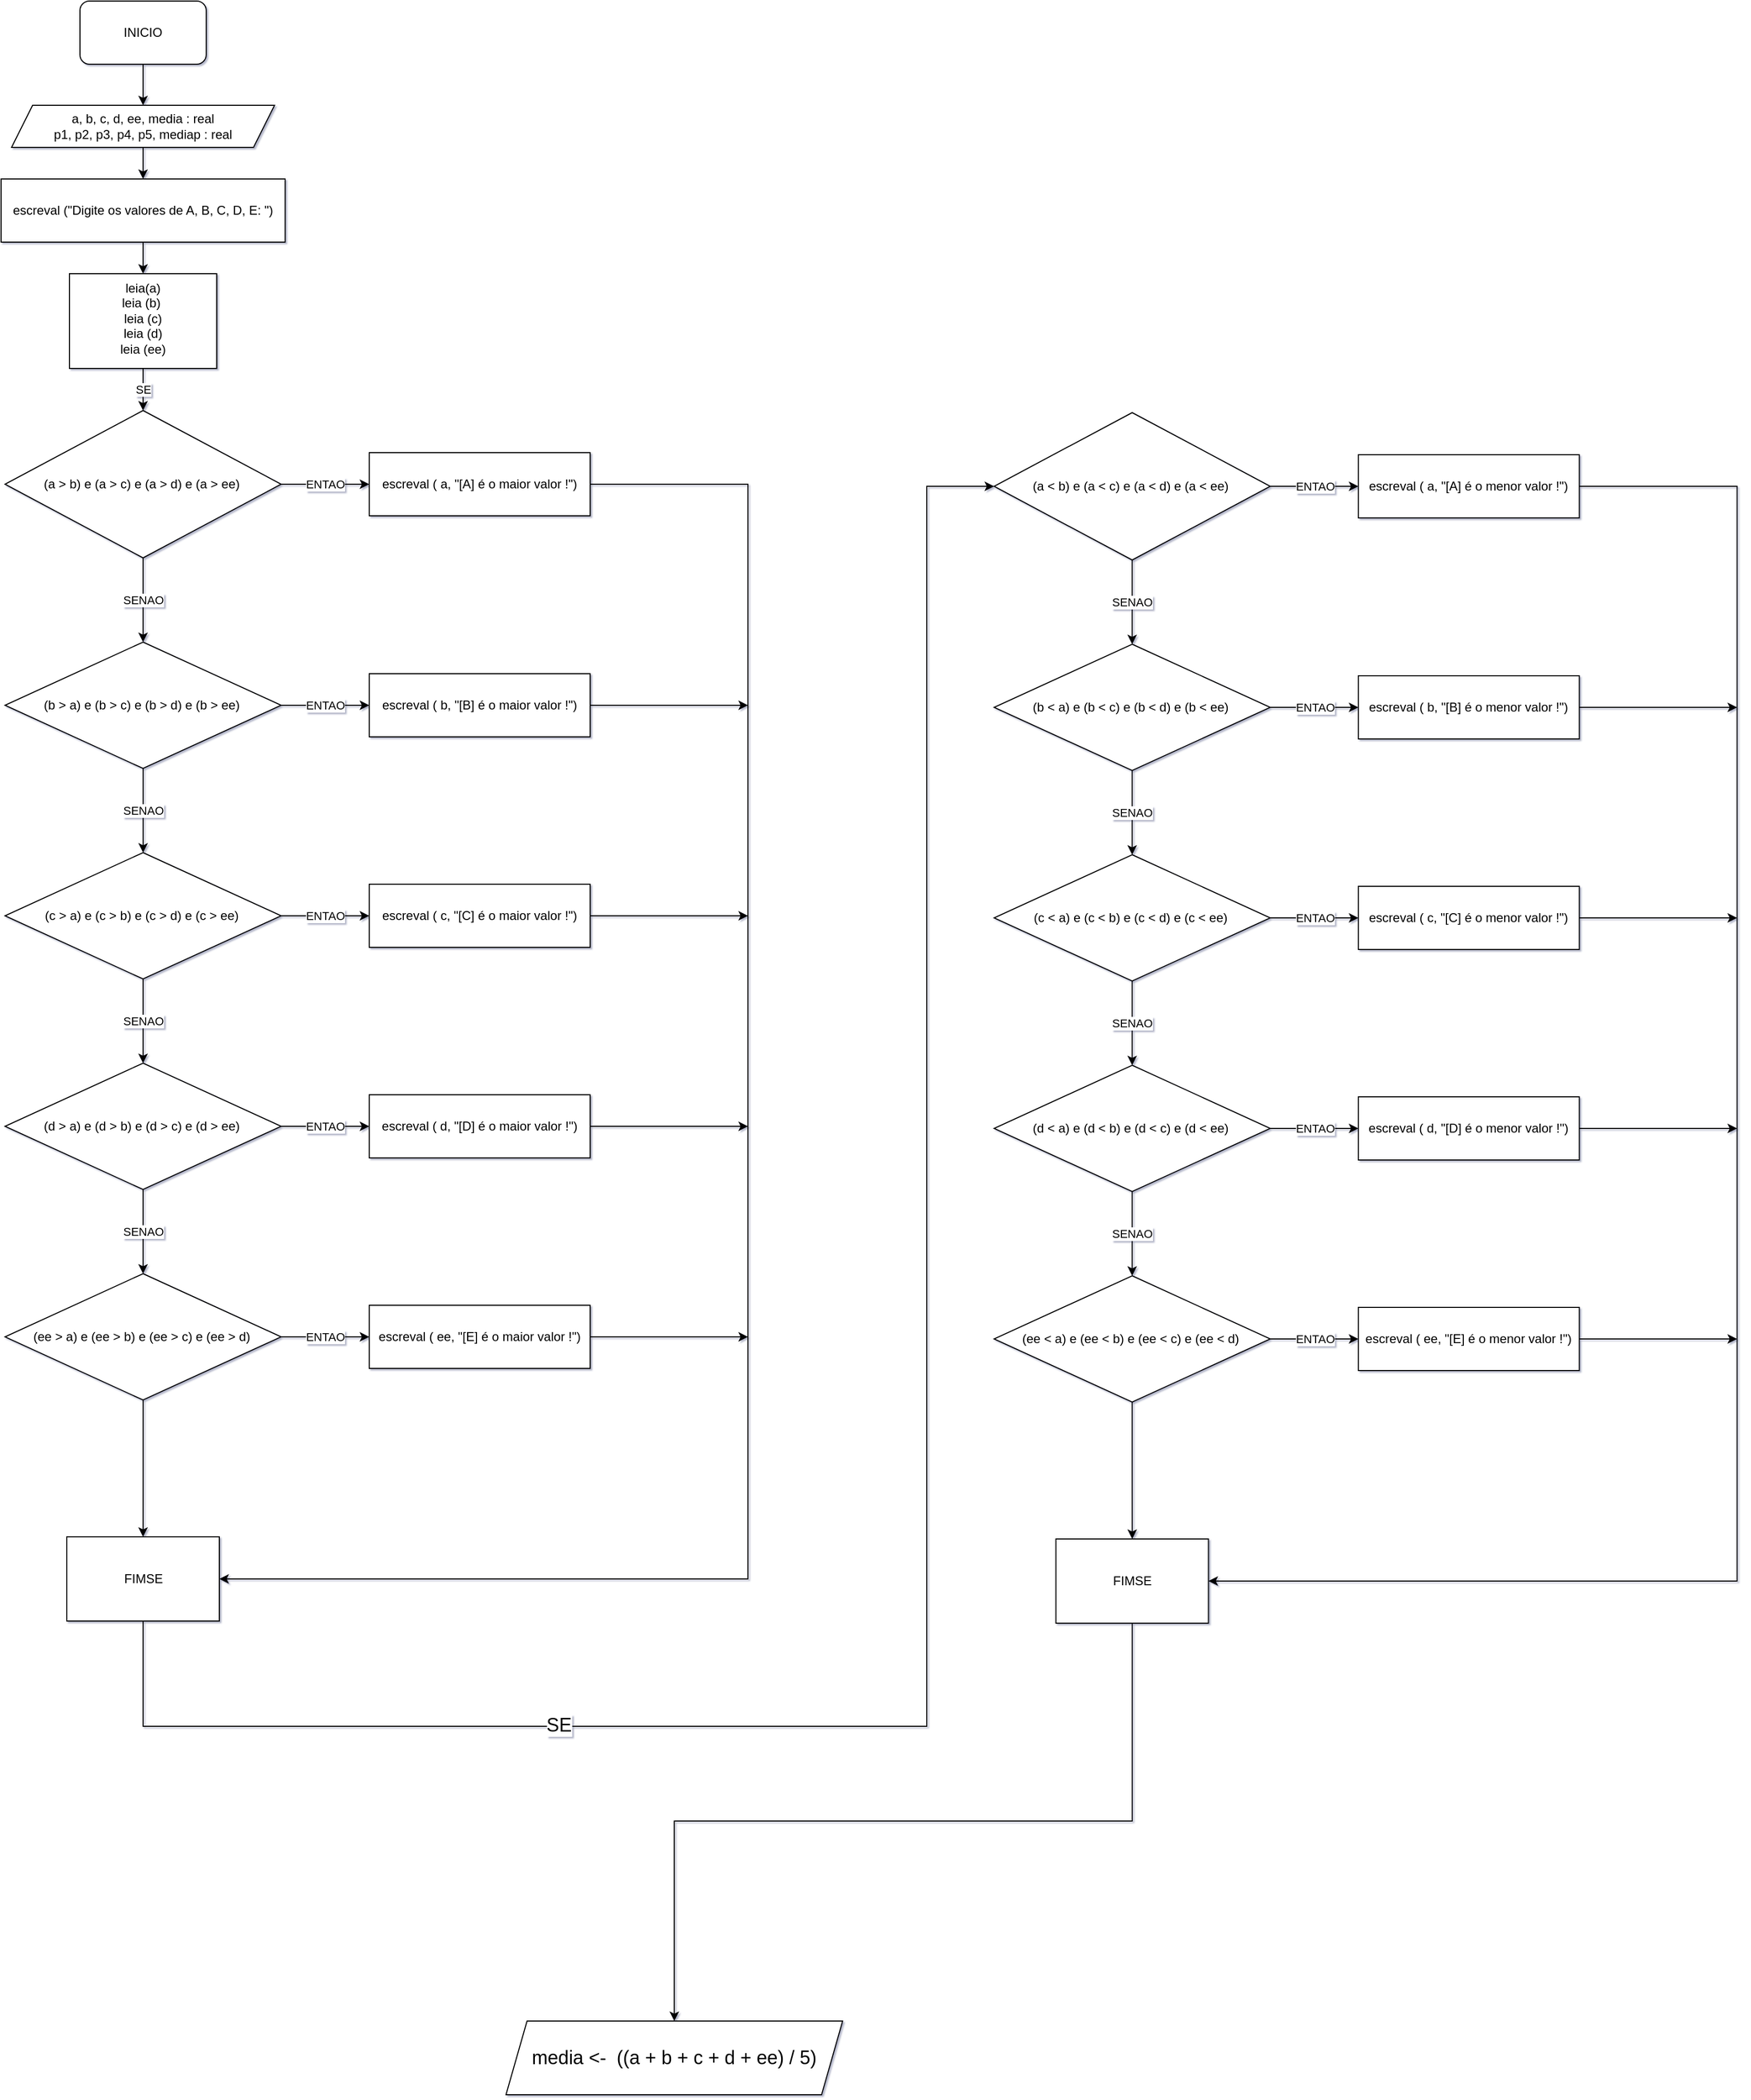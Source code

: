 <mxfile version="17.4.6" type="github">
  <diagram id="C1GwBR_1Mfds9AIb3B47" name="Page-1">
    <mxGraphModel dx="1287" dy="1720" grid="1" gridSize="10" guides="1" tooltips="1" connect="1" arrows="1" fold="1" page="1" pageScale="1" pageWidth="827" pageHeight="1169" math="0" shadow="1">
      <root>
        <mxCell id="0" />
        <mxCell id="1" parent="0" />
        <mxCell id="wlNKsaclVOWKdWXeDJX6-1" style="edgeStyle=orthogonalEdgeStyle;rounded=0;orthogonalLoop=1;jettySize=auto;html=1;entryX=0.5;entryY=0;entryDx=0;entryDy=0;" edge="1" parent="1" source="Dxz6Nne_oAzbHLxYzCuJ-1" target="Dxz6Nne_oAzbHLxYzCuJ-2">
          <mxGeometry relative="1" as="geometry" />
        </mxCell>
        <mxCell id="Dxz6Nne_oAzbHLxYzCuJ-1" value="INICIO" style="rounded=1;whiteSpace=wrap;html=1;" parent="1" vertex="1">
          <mxGeometry x="205" y="-1169" width="120" height="60" as="geometry" />
        </mxCell>
        <mxCell id="wlNKsaclVOWKdWXeDJX6-2" style="edgeStyle=orthogonalEdgeStyle;rounded=0;orthogonalLoop=1;jettySize=auto;html=1;entryX=0.5;entryY=0;entryDx=0;entryDy=0;" edge="1" parent="1" source="Dxz6Nne_oAzbHLxYzCuJ-2" target="Dxz6Nne_oAzbHLxYzCuJ-3">
          <mxGeometry relative="1" as="geometry" />
        </mxCell>
        <mxCell id="Dxz6Nne_oAzbHLxYzCuJ-2" value="a, b, c, d, ee, media : real&lt;br&gt;p1, p2, p3, p4, p5, mediap : real" style="shape=parallelogram;perimeter=parallelogramPerimeter;whiteSpace=wrap;html=1;fixedSize=1;" parent="1" vertex="1">
          <mxGeometry x="140" y="-1070" width="250" height="40" as="geometry" />
        </mxCell>
        <mxCell id="wlNKsaclVOWKdWXeDJX6-3" style="edgeStyle=orthogonalEdgeStyle;rounded=0;orthogonalLoop=1;jettySize=auto;html=1;exitX=0.5;exitY=1;exitDx=0;exitDy=0;entryX=0.5;entryY=0;entryDx=0;entryDy=0;" edge="1" parent="1" source="Dxz6Nne_oAzbHLxYzCuJ-3" target="Dxz6Nne_oAzbHLxYzCuJ-4">
          <mxGeometry relative="1" as="geometry" />
        </mxCell>
        <mxCell id="Dxz6Nne_oAzbHLxYzCuJ-3" value="escreval (&quot;Digite os valores de A, B, C, D, E: &quot;)" style="rounded=0;whiteSpace=wrap;html=1;" parent="1" vertex="1">
          <mxGeometry x="130" y="-1000" width="270" height="60" as="geometry" />
        </mxCell>
        <mxCell id="wlNKsaclVOWKdWXeDJX6-5" value="SE" style="edgeStyle=orthogonalEdgeStyle;rounded=0;orthogonalLoop=1;jettySize=auto;html=1;exitX=0.5;exitY=1;exitDx=0;exitDy=0;entryX=0.5;entryY=0;entryDx=0;entryDy=0;" edge="1" parent="1" source="Dxz6Nne_oAzbHLxYzCuJ-4" target="Dxz6Nne_oAzbHLxYzCuJ-5">
          <mxGeometry relative="1" as="geometry" />
        </mxCell>
        <mxCell id="Dxz6Nne_oAzbHLxYzCuJ-4" value="leia(a)&lt;br&gt;leia (b)&amp;nbsp;&lt;br&gt;leia (c)&lt;br&gt;leia (d)&lt;br&gt;leia (ee)&lt;br&gt;&lt;br&gt;" style="rounded=0;whiteSpace=wrap;html=1;align=center;verticalAlign=top;" parent="1" vertex="1">
          <mxGeometry x="195" y="-910" width="140" height="90" as="geometry" />
        </mxCell>
        <mxCell id="wlNKsaclVOWKdWXeDJX6-6" value="SENAO" style="edgeStyle=orthogonalEdgeStyle;rounded=0;orthogonalLoop=1;jettySize=auto;html=1;exitX=0.5;exitY=1;exitDx=0;exitDy=0;entryX=0.5;entryY=0;entryDx=0;entryDy=0;" edge="1" parent="1" source="Dxz6Nne_oAzbHLxYzCuJ-5" target="Dxz6Nne_oAzbHLxYzCuJ-8">
          <mxGeometry relative="1" as="geometry" />
        </mxCell>
        <mxCell id="wlNKsaclVOWKdWXeDJX6-10" value="ENTAO" style="edgeStyle=orthogonalEdgeStyle;rounded=0;orthogonalLoop=1;jettySize=auto;html=1;entryX=0;entryY=0.5;entryDx=0;entryDy=0;" edge="1" parent="1" source="Dxz6Nne_oAzbHLxYzCuJ-5" target="Dxz6Nne_oAzbHLxYzCuJ-7">
          <mxGeometry relative="1" as="geometry">
            <Array as="points">
              <mxPoint x="440" y="-710" />
              <mxPoint x="440" y="-710" />
            </Array>
          </mxGeometry>
        </mxCell>
        <mxCell id="Dxz6Nne_oAzbHLxYzCuJ-5" value="(a &amp;gt; b) e (a &amp;gt; c) e (a &amp;gt; d) e (a &amp;gt; ee)&amp;nbsp;" style="rhombus;whiteSpace=wrap;html=1;" parent="1" vertex="1">
          <mxGeometry x="133.75" y="-780" width="262.5" height="140" as="geometry" />
        </mxCell>
        <mxCell id="wlNKsaclVOWKdWXeDJX6-17" style="edgeStyle=orthogonalEdgeStyle;rounded=0;orthogonalLoop=1;jettySize=auto;html=1;entryX=1;entryY=0.5;entryDx=0;entryDy=0;" edge="1" parent="1" source="Dxz6Nne_oAzbHLxYzCuJ-7" target="wlNKsaclVOWKdWXeDJX6-23">
          <mxGeometry relative="1" as="geometry">
            <mxPoint x="830" y="320" as="targetPoint" />
            <Array as="points">
              <mxPoint x="840" y="-710" />
              <mxPoint x="840" y="330" />
            </Array>
          </mxGeometry>
        </mxCell>
        <mxCell id="Dxz6Nne_oAzbHLxYzCuJ-7" value="escreval ( a, &quot;[A] é o maior valor !&quot;)" style="rounded=0;whiteSpace=wrap;html=1;" parent="1" vertex="1">
          <mxGeometry x="480" y="-740" width="210" height="60" as="geometry" />
        </mxCell>
        <mxCell id="wlNKsaclVOWKdWXeDJX6-12" value="SENAO" style="edgeStyle=orthogonalEdgeStyle;rounded=0;orthogonalLoop=1;jettySize=auto;html=1;" edge="1" parent="1" source="Dxz6Nne_oAzbHLxYzCuJ-8" target="Dxz6Nne_oAzbHLxYzCuJ-10">
          <mxGeometry relative="1" as="geometry">
            <Array as="points">
              <mxPoint x="265" y="-400" />
              <mxPoint x="265" y="-400" />
            </Array>
          </mxGeometry>
        </mxCell>
        <mxCell id="wlNKsaclVOWKdWXeDJX6-13" value="ENTAO" style="edgeStyle=orthogonalEdgeStyle;rounded=0;orthogonalLoop=1;jettySize=auto;html=1;" edge="1" parent="1" source="Dxz6Nne_oAzbHLxYzCuJ-8" target="Dxz6Nne_oAzbHLxYzCuJ-9">
          <mxGeometry relative="1" as="geometry">
            <Array as="points">
              <mxPoint x="440" y="-500" />
              <mxPoint x="440" y="-500" />
            </Array>
          </mxGeometry>
        </mxCell>
        <mxCell id="Dxz6Nne_oAzbHLxYzCuJ-8" value="(b &amp;gt; a) e (b &amp;gt; c) e (b &amp;gt; d) e (b &amp;gt; ee)&amp;nbsp;" style="rhombus;whiteSpace=wrap;html=1;" parent="1" vertex="1">
          <mxGeometry x="133.75" y="-560" width="262.5" height="120" as="geometry" />
        </mxCell>
        <mxCell id="wlNKsaclVOWKdWXeDJX6-18" style="edgeStyle=orthogonalEdgeStyle;rounded=0;orthogonalLoop=1;jettySize=auto;html=1;" edge="1" parent="1" source="Dxz6Nne_oAzbHLxYzCuJ-9">
          <mxGeometry relative="1" as="geometry">
            <mxPoint x="840" y="-500" as="targetPoint" />
          </mxGeometry>
        </mxCell>
        <mxCell id="Dxz6Nne_oAzbHLxYzCuJ-9" value="escreval ( b, &quot;[B] é o maior valor !&quot;)" style="rounded=0;whiteSpace=wrap;html=1;" parent="1" vertex="1">
          <mxGeometry x="480" y="-530" width="210" height="60" as="geometry" />
        </mxCell>
        <mxCell id="wlNKsaclVOWKdWXeDJX6-8" value="SENAO" style="edgeStyle=orthogonalEdgeStyle;rounded=0;orthogonalLoop=1;jettySize=auto;html=1;exitX=0.5;exitY=1;exitDx=0;exitDy=0;entryX=0.5;entryY=0;entryDx=0;entryDy=0;" edge="1" parent="1" source="Dxz6Nne_oAzbHLxYzCuJ-10" target="Dxz6Nne_oAzbHLxYzCuJ-12">
          <mxGeometry relative="1" as="geometry" />
        </mxCell>
        <mxCell id="wlNKsaclVOWKdWXeDJX6-14" value="ENTAO" style="edgeStyle=orthogonalEdgeStyle;rounded=0;orthogonalLoop=1;jettySize=auto;html=1;entryX=0;entryY=0.5;entryDx=0;entryDy=0;" edge="1" parent="1" source="Dxz6Nne_oAzbHLxYzCuJ-10" target="Dxz6Nne_oAzbHLxYzCuJ-11">
          <mxGeometry relative="1" as="geometry">
            <Array as="points">
              <mxPoint x="440" y="-300" />
              <mxPoint x="440" y="-300" />
            </Array>
          </mxGeometry>
        </mxCell>
        <mxCell id="Dxz6Nne_oAzbHLxYzCuJ-10" value="(c &amp;gt; a) e (c &amp;gt; b) e (c &amp;gt; d) e (c &amp;gt; ee)&amp;nbsp;" style="rhombus;whiteSpace=wrap;html=1;" parent="1" vertex="1">
          <mxGeometry x="133.75" y="-360" width="262.5" height="120" as="geometry" />
        </mxCell>
        <mxCell id="wlNKsaclVOWKdWXeDJX6-19" style="edgeStyle=orthogonalEdgeStyle;rounded=0;orthogonalLoop=1;jettySize=auto;html=1;exitX=1;exitY=0.5;exitDx=0;exitDy=0;" edge="1" parent="1" source="Dxz6Nne_oAzbHLxYzCuJ-11">
          <mxGeometry relative="1" as="geometry">
            <mxPoint x="840" y="-300" as="targetPoint" />
          </mxGeometry>
        </mxCell>
        <mxCell id="Dxz6Nne_oAzbHLxYzCuJ-11" value="escreval ( c, &quot;[C] é o maior valor !&quot;)" style="rounded=0;whiteSpace=wrap;html=1;" parent="1" vertex="1">
          <mxGeometry x="480" y="-330" width="210" height="60" as="geometry" />
        </mxCell>
        <mxCell id="wlNKsaclVOWKdWXeDJX6-9" value="SENAO" style="edgeStyle=orthogonalEdgeStyle;rounded=0;orthogonalLoop=1;jettySize=auto;html=1;exitX=0.5;exitY=1;exitDx=0;exitDy=0;entryX=0.5;entryY=0;entryDx=0;entryDy=0;" edge="1" parent="1" source="Dxz6Nne_oAzbHLxYzCuJ-12" target="Dxz6Nne_oAzbHLxYzCuJ-207">
          <mxGeometry relative="1" as="geometry" />
        </mxCell>
        <mxCell id="wlNKsaclVOWKdWXeDJX6-15" value="ENTAO" style="edgeStyle=orthogonalEdgeStyle;rounded=0;orthogonalLoop=1;jettySize=auto;html=1;entryX=0;entryY=0.5;entryDx=0;entryDy=0;" edge="1" parent="1" source="Dxz6Nne_oAzbHLxYzCuJ-12" target="Dxz6Nne_oAzbHLxYzCuJ-13">
          <mxGeometry relative="1" as="geometry">
            <Array as="points">
              <mxPoint x="440" y="-100" />
              <mxPoint x="440" y="-100" />
            </Array>
          </mxGeometry>
        </mxCell>
        <mxCell id="Dxz6Nne_oAzbHLxYzCuJ-12" value="(d &amp;gt; a) e (d &amp;gt; b) e (d &amp;gt; c) e (d &amp;gt; ee)&amp;nbsp;" style="rhombus;whiteSpace=wrap;html=1;" parent="1" vertex="1">
          <mxGeometry x="133.75" y="-160" width="262.5" height="120" as="geometry" />
        </mxCell>
        <mxCell id="wlNKsaclVOWKdWXeDJX6-20" style="edgeStyle=orthogonalEdgeStyle;rounded=0;orthogonalLoop=1;jettySize=auto;html=1;" edge="1" parent="1" source="Dxz6Nne_oAzbHLxYzCuJ-13">
          <mxGeometry relative="1" as="geometry">
            <mxPoint x="840" y="-100" as="targetPoint" />
          </mxGeometry>
        </mxCell>
        <mxCell id="Dxz6Nne_oAzbHLxYzCuJ-13" value="escreval ( d, &quot;[D] é o maior valor !&quot;)" style="rounded=0;whiteSpace=wrap;html=1;" parent="1" vertex="1">
          <mxGeometry x="480" y="-130" width="210" height="60" as="geometry" />
        </mxCell>
        <mxCell id="wlNKsaclVOWKdWXeDJX6-16" value="ENTAO" style="edgeStyle=orthogonalEdgeStyle;rounded=0;orthogonalLoop=1;jettySize=auto;html=1;entryX=0;entryY=0.5;entryDx=0;entryDy=0;" edge="1" parent="1" source="Dxz6Nne_oAzbHLxYzCuJ-207" target="Dxz6Nne_oAzbHLxYzCuJ-208">
          <mxGeometry relative="1" as="geometry" />
        </mxCell>
        <mxCell id="wlNKsaclVOWKdWXeDJX6-24" style="edgeStyle=orthogonalEdgeStyle;rounded=0;orthogonalLoop=1;jettySize=auto;html=1;" edge="1" parent="1" source="Dxz6Nne_oAzbHLxYzCuJ-207" target="wlNKsaclVOWKdWXeDJX6-23">
          <mxGeometry relative="1" as="geometry" />
        </mxCell>
        <mxCell id="Dxz6Nne_oAzbHLxYzCuJ-207" value="(ee &amp;gt; a) e (ee &amp;gt; b) e (ee &amp;gt; c) e (ee &amp;gt; d)&amp;nbsp;" style="rhombus;whiteSpace=wrap;html=1;" parent="1" vertex="1">
          <mxGeometry x="133.75" y="40" width="262.5" height="120" as="geometry" />
        </mxCell>
        <mxCell id="wlNKsaclVOWKdWXeDJX6-21" style="edgeStyle=orthogonalEdgeStyle;rounded=0;orthogonalLoop=1;jettySize=auto;html=1;" edge="1" parent="1" source="Dxz6Nne_oAzbHLxYzCuJ-208">
          <mxGeometry relative="1" as="geometry">
            <mxPoint x="840" y="100" as="targetPoint" />
          </mxGeometry>
        </mxCell>
        <mxCell id="Dxz6Nne_oAzbHLxYzCuJ-208" value="escreval ( ee, &quot;[E] é o maior valor !&quot;)" style="rounded=0;whiteSpace=wrap;html=1;" parent="1" vertex="1">
          <mxGeometry x="480" y="70" width="210" height="60" as="geometry" />
        </mxCell>
        <mxCell id="wlNKsaclVOWKdWXeDJX6-25" value="" style="edgeStyle=orthogonalEdgeStyle;rounded=0;orthogonalLoop=1;jettySize=auto;html=1;entryX=0;entryY=0.5;entryDx=0;entryDy=0;" edge="1" parent="1" source="wlNKsaclVOWKdWXeDJX6-23" target="wlNKsaclVOWKdWXeDJX6-54">
          <mxGeometry relative="1" as="geometry">
            <mxPoint x="1010" y="-30" as="targetPoint" />
            <Array as="points">
              <mxPoint x="265" y="470" />
              <mxPoint x="1010" y="470" />
              <mxPoint x="1010" y="-708" />
            </Array>
          </mxGeometry>
        </mxCell>
        <mxCell id="wlNKsaclVOWKdWXeDJX6-78" value="&lt;font style=&quot;font-size: 18px&quot;&gt;SE&lt;/font&gt;" style="edgeLabel;html=1;align=center;verticalAlign=middle;resizable=0;points=[];" vertex="1" connectable="0" parent="wlNKsaclVOWKdWXeDJX6-25">
          <mxGeometry x="-0.527" y="1" relative="1" as="geometry">
            <mxPoint x="1" as="offset" />
          </mxGeometry>
        </mxCell>
        <mxCell id="wlNKsaclVOWKdWXeDJX6-23" value="FIMSE" style="rounded=0;whiteSpace=wrap;html=1;" vertex="1" parent="1">
          <mxGeometry x="192.5" y="290" width="145" height="80" as="geometry" />
        </mxCell>
        <mxCell id="wlNKsaclVOWKdWXeDJX6-52" value="SENAO" style="edgeStyle=orthogonalEdgeStyle;rounded=0;orthogonalLoop=1;jettySize=auto;html=1;exitX=0.5;exitY=1;exitDx=0;exitDy=0;entryX=0.5;entryY=0;entryDx=0;entryDy=0;" edge="1" parent="1" source="wlNKsaclVOWKdWXeDJX6-54" target="wlNKsaclVOWKdWXeDJX6-59">
          <mxGeometry relative="1" as="geometry" />
        </mxCell>
        <mxCell id="wlNKsaclVOWKdWXeDJX6-53" value="ENTAO" style="edgeStyle=orthogonalEdgeStyle;rounded=0;orthogonalLoop=1;jettySize=auto;html=1;entryX=0;entryY=0.5;entryDx=0;entryDy=0;" edge="1" parent="1" source="wlNKsaclVOWKdWXeDJX6-54" target="wlNKsaclVOWKdWXeDJX6-56">
          <mxGeometry relative="1" as="geometry">
            <Array as="points">
              <mxPoint x="1380.25" y="-708" />
              <mxPoint x="1380.25" y="-708" />
            </Array>
          </mxGeometry>
        </mxCell>
        <mxCell id="wlNKsaclVOWKdWXeDJX6-54" value="(a &amp;lt; b) e (a &amp;lt; c) e (a &amp;lt; d) e (a &amp;lt; ee)&amp;nbsp;" style="rhombus;whiteSpace=wrap;html=1;" vertex="1" parent="1">
          <mxGeometry x="1074" y="-778" width="262.5" height="140" as="geometry" />
        </mxCell>
        <mxCell id="wlNKsaclVOWKdWXeDJX6-55" style="edgeStyle=orthogonalEdgeStyle;rounded=0;orthogonalLoop=1;jettySize=auto;html=1;entryX=1;entryY=0.5;entryDx=0;entryDy=0;" edge="1" parent="1" source="wlNKsaclVOWKdWXeDJX6-56" target="wlNKsaclVOWKdWXeDJX6-77">
          <mxGeometry relative="1" as="geometry">
            <mxPoint x="1770.25" y="322" as="targetPoint" />
            <Array as="points">
              <mxPoint x="1780.25" y="-708" />
              <mxPoint x="1780.25" y="332" />
            </Array>
          </mxGeometry>
        </mxCell>
        <mxCell id="wlNKsaclVOWKdWXeDJX6-56" value="escreval ( a, &quot;[A] é o menor valor !&quot;)" style="rounded=0;whiteSpace=wrap;html=1;" vertex="1" parent="1">
          <mxGeometry x="1420.25" y="-738" width="210" height="60" as="geometry" />
        </mxCell>
        <mxCell id="wlNKsaclVOWKdWXeDJX6-57" value="SENAO" style="edgeStyle=orthogonalEdgeStyle;rounded=0;orthogonalLoop=1;jettySize=auto;html=1;" edge="1" parent="1" source="wlNKsaclVOWKdWXeDJX6-59" target="wlNKsaclVOWKdWXeDJX6-64">
          <mxGeometry relative="1" as="geometry">
            <Array as="points">
              <mxPoint x="1205.25" y="-398" />
              <mxPoint x="1205.25" y="-398" />
            </Array>
          </mxGeometry>
        </mxCell>
        <mxCell id="wlNKsaclVOWKdWXeDJX6-58" value="ENTAO" style="edgeStyle=orthogonalEdgeStyle;rounded=0;orthogonalLoop=1;jettySize=auto;html=1;" edge="1" parent="1" source="wlNKsaclVOWKdWXeDJX6-59" target="wlNKsaclVOWKdWXeDJX6-61">
          <mxGeometry relative="1" as="geometry">
            <Array as="points">
              <mxPoint x="1380.25" y="-498" />
              <mxPoint x="1380.25" y="-498" />
            </Array>
          </mxGeometry>
        </mxCell>
        <mxCell id="wlNKsaclVOWKdWXeDJX6-59" value="(b &amp;lt; a) e (b &amp;lt; c) e (b &amp;lt; d) e (b &amp;lt; ee)&amp;nbsp;" style="rhombus;whiteSpace=wrap;html=1;" vertex="1" parent="1">
          <mxGeometry x="1074" y="-558" width="262.5" height="120" as="geometry" />
        </mxCell>
        <mxCell id="wlNKsaclVOWKdWXeDJX6-60" style="edgeStyle=orthogonalEdgeStyle;rounded=0;orthogonalLoop=1;jettySize=auto;html=1;" edge="1" parent="1" source="wlNKsaclVOWKdWXeDJX6-61">
          <mxGeometry relative="1" as="geometry">
            <mxPoint x="1780.25" y="-498.0" as="targetPoint" />
          </mxGeometry>
        </mxCell>
        <mxCell id="wlNKsaclVOWKdWXeDJX6-61" value="escreval ( b, &quot;[B] é o menor valor !&quot;)" style="rounded=0;whiteSpace=wrap;html=1;" vertex="1" parent="1">
          <mxGeometry x="1420.25" y="-528" width="210" height="60" as="geometry" />
        </mxCell>
        <mxCell id="wlNKsaclVOWKdWXeDJX6-62" value="SENAO" style="edgeStyle=orthogonalEdgeStyle;rounded=0;orthogonalLoop=1;jettySize=auto;html=1;exitX=0.5;exitY=1;exitDx=0;exitDy=0;entryX=0.5;entryY=0;entryDx=0;entryDy=0;" edge="1" parent="1" source="wlNKsaclVOWKdWXeDJX6-64" target="wlNKsaclVOWKdWXeDJX6-69">
          <mxGeometry relative="1" as="geometry" />
        </mxCell>
        <mxCell id="wlNKsaclVOWKdWXeDJX6-63" value="ENTAO" style="edgeStyle=orthogonalEdgeStyle;rounded=0;orthogonalLoop=1;jettySize=auto;html=1;entryX=0;entryY=0.5;entryDx=0;entryDy=0;" edge="1" parent="1" source="wlNKsaclVOWKdWXeDJX6-64" target="wlNKsaclVOWKdWXeDJX6-66">
          <mxGeometry relative="1" as="geometry">
            <Array as="points">
              <mxPoint x="1380.25" y="-298" />
              <mxPoint x="1380.25" y="-298" />
            </Array>
          </mxGeometry>
        </mxCell>
        <mxCell id="wlNKsaclVOWKdWXeDJX6-64" value="(c &amp;lt; a) e (c &amp;lt; b) e (c &amp;lt; d) e (c &amp;lt; ee)&amp;nbsp;" style="rhombus;whiteSpace=wrap;html=1;" vertex="1" parent="1">
          <mxGeometry x="1074" y="-358" width="262.5" height="120" as="geometry" />
        </mxCell>
        <mxCell id="wlNKsaclVOWKdWXeDJX6-65" style="edgeStyle=orthogonalEdgeStyle;rounded=0;orthogonalLoop=1;jettySize=auto;html=1;exitX=1;exitY=0.5;exitDx=0;exitDy=0;" edge="1" parent="1" source="wlNKsaclVOWKdWXeDJX6-66">
          <mxGeometry relative="1" as="geometry">
            <mxPoint x="1780.25" y="-298" as="targetPoint" />
          </mxGeometry>
        </mxCell>
        <mxCell id="wlNKsaclVOWKdWXeDJX6-66" value="escreval ( c, &quot;[C] é o menor valor !&quot;)" style="rounded=0;whiteSpace=wrap;html=1;" vertex="1" parent="1">
          <mxGeometry x="1420.25" y="-328" width="210" height="60" as="geometry" />
        </mxCell>
        <mxCell id="wlNKsaclVOWKdWXeDJX6-67" value="SENAO" style="edgeStyle=orthogonalEdgeStyle;rounded=0;orthogonalLoop=1;jettySize=auto;html=1;exitX=0.5;exitY=1;exitDx=0;exitDy=0;entryX=0.5;entryY=0;entryDx=0;entryDy=0;" edge="1" parent="1" source="wlNKsaclVOWKdWXeDJX6-69" target="wlNKsaclVOWKdWXeDJX6-74">
          <mxGeometry relative="1" as="geometry" />
        </mxCell>
        <mxCell id="wlNKsaclVOWKdWXeDJX6-68" value="ENTAO" style="edgeStyle=orthogonalEdgeStyle;rounded=0;orthogonalLoop=1;jettySize=auto;html=1;entryX=0;entryY=0.5;entryDx=0;entryDy=0;" edge="1" parent="1" source="wlNKsaclVOWKdWXeDJX6-69" target="wlNKsaclVOWKdWXeDJX6-71">
          <mxGeometry relative="1" as="geometry">
            <Array as="points">
              <mxPoint x="1380.25" y="-98" />
              <mxPoint x="1380.25" y="-98" />
            </Array>
          </mxGeometry>
        </mxCell>
        <mxCell id="wlNKsaclVOWKdWXeDJX6-69" value="(d &amp;lt; a) e (d &amp;lt; b) e (d &amp;lt; c) e (d &amp;lt; ee)&amp;nbsp;" style="rhombus;whiteSpace=wrap;html=1;" vertex="1" parent="1">
          <mxGeometry x="1074" y="-158" width="262.5" height="120" as="geometry" />
        </mxCell>
        <mxCell id="wlNKsaclVOWKdWXeDJX6-70" style="edgeStyle=orthogonalEdgeStyle;rounded=0;orthogonalLoop=1;jettySize=auto;html=1;" edge="1" parent="1" source="wlNKsaclVOWKdWXeDJX6-71">
          <mxGeometry relative="1" as="geometry">
            <mxPoint x="1780.25" y="-98" as="targetPoint" />
          </mxGeometry>
        </mxCell>
        <mxCell id="wlNKsaclVOWKdWXeDJX6-71" value="escreval ( d, &quot;[D] é o menor valor !&quot;)" style="rounded=0;whiteSpace=wrap;html=1;" vertex="1" parent="1">
          <mxGeometry x="1420.25" y="-128" width="210" height="60" as="geometry" />
        </mxCell>
        <mxCell id="wlNKsaclVOWKdWXeDJX6-72" value="ENTAO" style="edgeStyle=orthogonalEdgeStyle;rounded=0;orthogonalLoop=1;jettySize=auto;html=1;entryX=0;entryY=0.5;entryDx=0;entryDy=0;" edge="1" parent="1" source="wlNKsaclVOWKdWXeDJX6-74" target="wlNKsaclVOWKdWXeDJX6-76">
          <mxGeometry relative="1" as="geometry" />
        </mxCell>
        <mxCell id="wlNKsaclVOWKdWXeDJX6-73" style="edgeStyle=orthogonalEdgeStyle;rounded=0;orthogonalLoop=1;jettySize=auto;html=1;" edge="1" parent="1" source="wlNKsaclVOWKdWXeDJX6-74" target="wlNKsaclVOWKdWXeDJX6-77">
          <mxGeometry relative="1" as="geometry" />
        </mxCell>
        <mxCell id="wlNKsaclVOWKdWXeDJX6-74" value="(ee &amp;lt; a) e (ee &amp;lt; b) e (ee &amp;lt; c) e (ee &amp;lt; d)&amp;nbsp;" style="rhombus;whiteSpace=wrap;html=1;" vertex="1" parent="1">
          <mxGeometry x="1074" y="42" width="262.5" height="120" as="geometry" />
        </mxCell>
        <mxCell id="wlNKsaclVOWKdWXeDJX6-75" style="edgeStyle=orthogonalEdgeStyle;rounded=0;orthogonalLoop=1;jettySize=auto;html=1;" edge="1" parent="1" source="wlNKsaclVOWKdWXeDJX6-76">
          <mxGeometry relative="1" as="geometry">
            <mxPoint x="1780.25" y="102" as="targetPoint" />
          </mxGeometry>
        </mxCell>
        <mxCell id="wlNKsaclVOWKdWXeDJX6-76" value="escreval ( ee, &quot;[E] é o menor valor !&quot;)" style="rounded=0;whiteSpace=wrap;html=1;" vertex="1" parent="1">
          <mxGeometry x="1420.25" y="72" width="210" height="60" as="geometry" />
        </mxCell>
        <mxCell id="wlNKsaclVOWKdWXeDJX6-79" style="edgeStyle=orthogonalEdgeStyle;rounded=0;orthogonalLoop=1;jettySize=auto;html=1;fontSize=18;entryX=0.5;entryY=0;entryDx=0;entryDy=0;" edge="1" parent="1" source="wlNKsaclVOWKdWXeDJX6-77" target="wlNKsaclVOWKdWXeDJX6-80">
          <mxGeometry relative="1" as="geometry">
            <mxPoint x="770" y="730" as="targetPoint" />
            <Array as="points">
              <mxPoint x="1205" y="560" />
              <mxPoint x="770" y="560" />
            </Array>
          </mxGeometry>
        </mxCell>
        <mxCell id="wlNKsaclVOWKdWXeDJX6-77" value="FIMSE" style="rounded=0;whiteSpace=wrap;html=1;" vertex="1" parent="1">
          <mxGeometry x="1132.75" y="292" width="145" height="80" as="geometry" />
        </mxCell>
        <mxCell id="wlNKsaclVOWKdWXeDJX6-80" value="media &amp;lt;-&amp;nbsp; ((a + b + c + d + ee) / 5)" style="shape=parallelogram;perimeter=parallelogramPerimeter;whiteSpace=wrap;html=1;fixedSize=1;fontSize=18;" vertex="1" parent="1">
          <mxGeometry x="610" y="750" width="320" height="70" as="geometry" />
        </mxCell>
      </root>
    </mxGraphModel>
  </diagram>
</mxfile>
